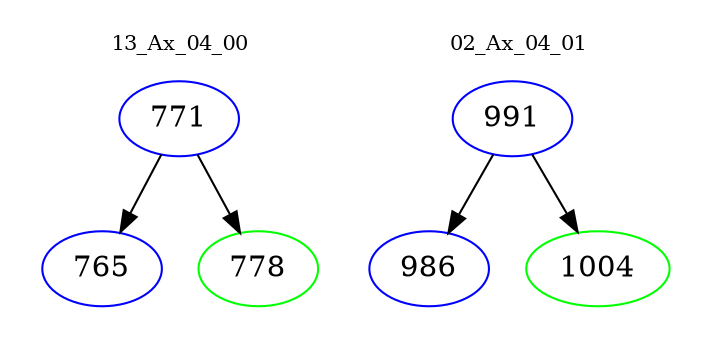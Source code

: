 digraph{
subgraph cluster_0 {
color = white
label = "13_Ax_04_00";
fontsize=10;
T0_771 [label="771", color="blue"]
T0_771 -> T0_765 [color="black"]
T0_765 [label="765", color="blue"]
T0_771 -> T0_778 [color="black"]
T0_778 [label="778", color="green"]
}
subgraph cluster_1 {
color = white
label = "02_Ax_04_01";
fontsize=10;
T1_991 [label="991", color="blue"]
T1_991 -> T1_986 [color="black"]
T1_986 [label="986", color="blue"]
T1_991 -> T1_1004 [color="black"]
T1_1004 [label="1004", color="green"]
}
}
